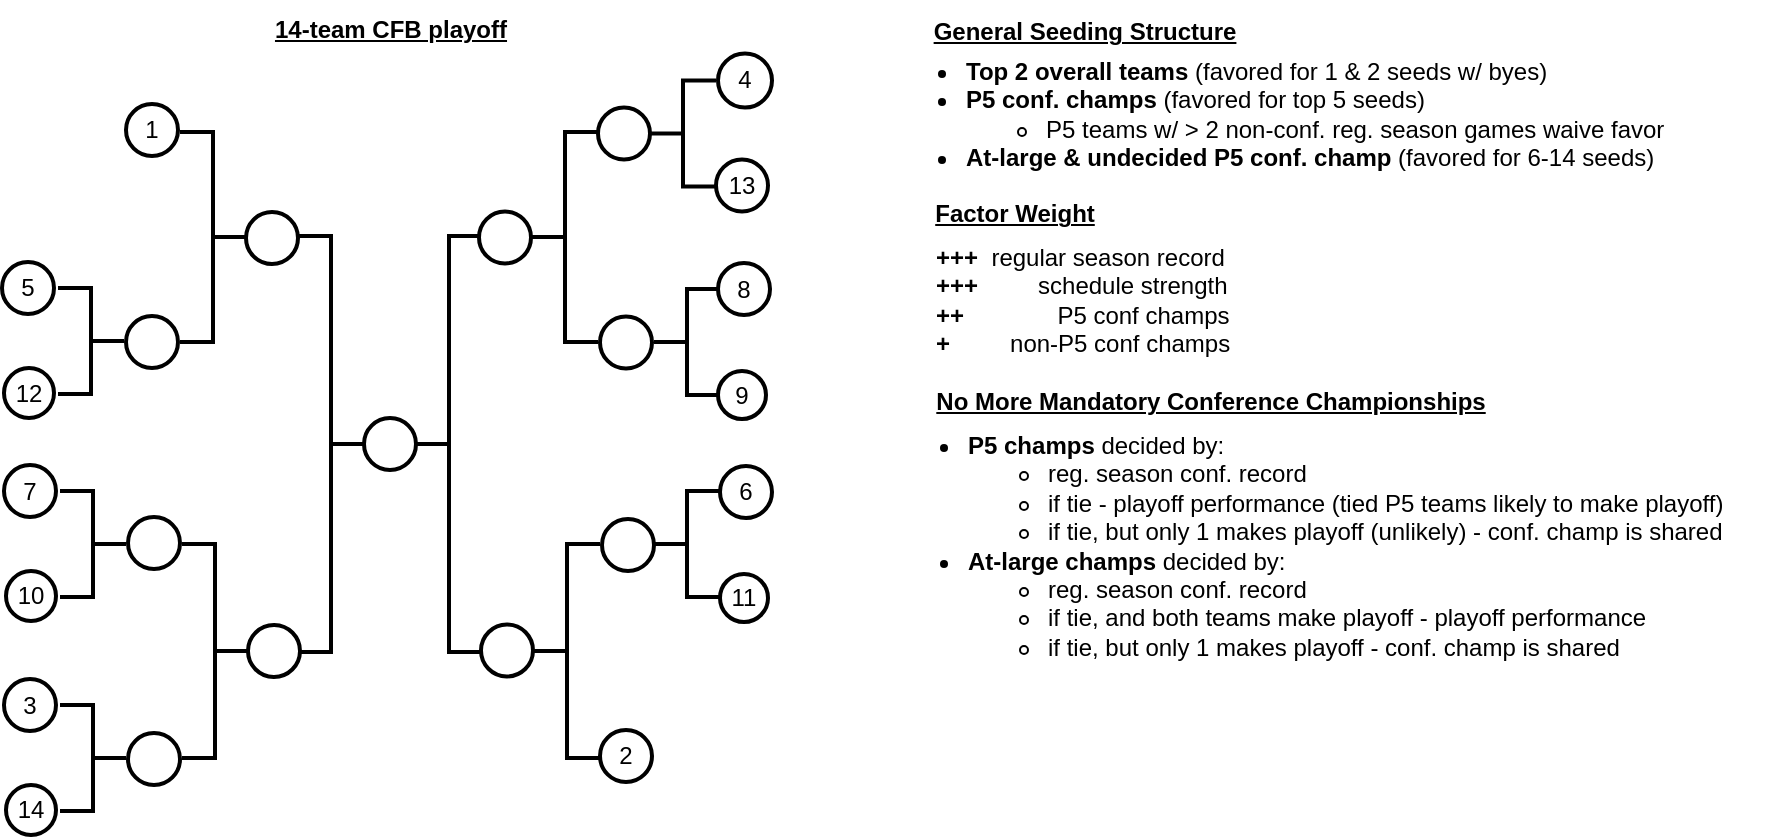 <mxfile version="21.7.2" type="github">
  <diagram name="Page-1" id="Aiz-M6s3_UVvFUl1or-j">
    <mxGraphModel dx="1450" dy="792" grid="1" gridSize="10" guides="1" tooltips="1" connect="1" arrows="1" fold="1" page="1" pageScale="1" pageWidth="1100" pageHeight="850" math="0" shadow="0">
      <root>
        <mxCell id="0" />
        <mxCell id="1" parent="0" />
        <mxCell id="DpxrLQhFTQuetAIFeH8I-77" value="5" style="ellipse;aspect=fixed;strokeWidth=2;whiteSpace=wrap;" vertex="1" parent="1">
          <mxGeometry x="113" y="322" width="26" height="26" as="geometry" />
        </mxCell>
        <mxCell id="DpxrLQhFTQuetAIFeH8I-78" value="12" style="ellipse;aspect=fixed;strokeWidth=2;whiteSpace=wrap;" vertex="1" parent="1">
          <mxGeometry x="114" y="375" width="25" height="25" as="geometry" />
        </mxCell>
        <mxCell id="DpxrLQhFTQuetAIFeH8I-81" value="1" style="ellipse;aspect=fixed;strokeWidth=2;whiteSpace=wrap;" vertex="1" parent="1">
          <mxGeometry x="175" y="243" width="26" height="26" as="geometry" />
        </mxCell>
        <mxCell id="DpxrLQhFTQuetAIFeH8I-83" value="" style="ellipse;aspect=fixed;strokeWidth=2;whiteSpace=wrap;" vertex="1" parent="1">
          <mxGeometry x="175" y="349" width="26" height="26" as="geometry" />
        </mxCell>
        <mxCell id="DpxrLQhFTQuetAIFeH8I-85" value="" style="ellipse;aspect=fixed;strokeWidth=2;whiteSpace=wrap;" vertex="1" parent="1">
          <mxGeometry x="235" y="297" width="26" height="26" as="geometry" />
        </mxCell>
        <mxCell id="DpxrLQhFTQuetAIFeH8I-106" value="6" style="ellipse;aspect=fixed;strokeWidth=2;whiteSpace=wrap;" vertex="1" parent="1">
          <mxGeometry x="472" y="424" width="26" height="26" as="geometry" />
        </mxCell>
        <mxCell id="DpxrLQhFTQuetAIFeH8I-107" value="11" style="ellipse;aspect=fixed;strokeWidth=2;whiteSpace=wrap;" vertex="1" parent="1">
          <mxGeometry x="472" y="478" width="24" height="24" as="geometry" />
        </mxCell>
        <mxCell id="DpxrLQhFTQuetAIFeH8I-108" value="2" style="ellipse;aspect=fixed;strokeWidth=2;whiteSpace=wrap;" vertex="1" parent="1">
          <mxGeometry x="412" y="556" width="26" height="26" as="geometry" />
        </mxCell>
        <mxCell id="DpxrLQhFTQuetAIFeH8I-110" value="4" style="ellipse;aspect=fixed;strokeWidth=2;whiteSpace=wrap;" vertex="1" parent="1">
          <mxGeometry x="471" y="217.75" width="27" height="27" as="geometry" />
        </mxCell>
        <mxCell id="DpxrLQhFTQuetAIFeH8I-111" value="13" style="ellipse;aspect=fixed;strokeWidth=2;whiteSpace=wrap;" vertex="1" parent="1">
          <mxGeometry x="470" y="270.75" width="26" height="26" as="geometry" />
        </mxCell>
        <mxCell id="DpxrLQhFTQuetAIFeH8I-112" value="8" style="ellipse;aspect=fixed;strokeWidth=2;whiteSpace=wrap;" vertex="1" parent="1">
          <mxGeometry x="471" y="322.5" width="26" height="26" as="geometry" />
        </mxCell>
        <mxCell id="DpxrLQhFTQuetAIFeH8I-113" value="9" style="ellipse;aspect=fixed;strokeWidth=2;whiteSpace=wrap;" vertex="1" parent="1">
          <mxGeometry x="471" y="376.5" width="24" height="24" as="geometry" />
        </mxCell>
        <mxCell id="DpxrLQhFTQuetAIFeH8I-128" value="" style="ellipse;aspect=fixed;strokeWidth=2;whiteSpace=wrap;" vertex="1" parent="1">
          <mxGeometry x="294" y="400" width="26" height="26" as="geometry" />
        </mxCell>
        <mxCell id="DpxrLQhFTQuetAIFeH8I-143" value="" style="strokeWidth=2;html=1;shape=mxgraph.flowchart.annotation_2;align=left;labelPosition=right;pointerEvents=1;flipH=1;" vertex="1" parent="1">
          <mxGeometry x="202" y="257" width="33" height="105" as="geometry" />
        </mxCell>
        <mxCell id="DpxrLQhFTQuetAIFeH8I-144" value="" style="strokeWidth=2;html=1;shape=mxgraph.flowchart.annotation_2;align=left;labelPosition=right;pointerEvents=1;flipH=1;" vertex="1" parent="1">
          <mxGeometry x="141" y="335" width="33" height="53" as="geometry" />
        </mxCell>
        <mxCell id="DpxrLQhFTQuetAIFeH8I-146" value="3" style="ellipse;aspect=fixed;strokeWidth=2;whiteSpace=wrap;flipV=1;" vertex="1" parent="1">
          <mxGeometry x="114" y="530.5" width="26" height="26" as="geometry" />
        </mxCell>
        <mxCell id="DpxrLQhFTQuetAIFeH8I-147" value="14" style="ellipse;aspect=fixed;strokeWidth=2;whiteSpace=wrap;flipV=1;" vertex="1" parent="1">
          <mxGeometry x="115" y="583.5" width="25" height="25" as="geometry" />
        </mxCell>
        <mxCell id="DpxrLQhFTQuetAIFeH8I-148" value="" style="ellipse;aspect=fixed;strokeWidth=2;whiteSpace=wrap;flipV=1;" vertex="1" parent="1">
          <mxGeometry x="176" y="449.5" width="26" height="26" as="geometry" />
        </mxCell>
        <mxCell id="DpxrLQhFTQuetAIFeH8I-149" value="" style="ellipse;aspect=fixed;strokeWidth=2;whiteSpace=wrap;flipV=1;" vertex="1" parent="1">
          <mxGeometry x="176" y="557.5" width="26" height="26" as="geometry" />
        </mxCell>
        <mxCell id="DpxrLQhFTQuetAIFeH8I-150" value="" style="ellipse;aspect=fixed;strokeWidth=2;whiteSpace=wrap;flipV=1;rotation=0.5;" vertex="1" parent="1">
          <mxGeometry x="236" y="503.5" width="26" height="26" as="geometry" />
        </mxCell>
        <mxCell id="DpxrLQhFTQuetAIFeH8I-152" value="" style="strokeWidth=2;html=1;shape=mxgraph.flowchart.annotation_2;align=left;labelPosition=right;pointerEvents=1;flipH=1;flipV=1;" vertex="1" parent="1">
          <mxGeometry x="203" y="463" width="33" height="107" as="geometry" />
        </mxCell>
        <mxCell id="DpxrLQhFTQuetAIFeH8I-153" value="" style="strokeWidth=2;html=1;shape=mxgraph.flowchart.annotation_2;align=left;labelPosition=right;pointerEvents=1;flipH=1;flipV=1;" vertex="1" parent="1">
          <mxGeometry x="142" y="543.5" width="33" height="53" as="geometry" />
        </mxCell>
        <mxCell id="DpxrLQhFTQuetAIFeH8I-154" value="7" style="ellipse;aspect=fixed;strokeWidth=2;whiteSpace=wrap;flipV=1;" vertex="1" parent="1">
          <mxGeometry x="114" y="423.5" width="26" height="26" as="geometry" />
        </mxCell>
        <mxCell id="DpxrLQhFTQuetAIFeH8I-155" value="10" style="ellipse;aspect=fixed;strokeWidth=2;whiteSpace=wrap;flipV=1;" vertex="1" parent="1">
          <mxGeometry x="115" y="476.5" width="25" height="25" as="geometry" />
        </mxCell>
        <mxCell id="DpxrLQhFTQuetAIFeH8I-157" value="" style="strokeWidth=2;html=1;shape=mxgraph.flowchart.annotation_2;align=left;labelPosition=right;pointerEvents=1;flipH=1;flipV=1;" vertex="1" parent="1">
          <mxGeometry x="142" y="436.5" width="33" height="53" as="geometry" />
        </mxCell>
        <mxCell id="DpxrLQhFTQuetAIFeH8I-158" value="" style="strokeWidth=2;html=1;shape=mxgraph.flowchart.annotation_2;align=left;labelPosition=right;pointerEvents=1;flipH=1;" vertex="1" parent="1">
          <mxGeometry x="261" y="309" width="33" height="208" as="geometry" />
        </mxCell>
        <mxCell id="DpxrLQhFTQuetAIFeH8I-178" value="" style="strokeWidth=2;html=1;shape=mxgraph.flowchart.annotation_2;align=left;labelPosition=right;pointerEvents=1;flipH=0;" vertex="1" parent="1">
          <mxGeometry x="378" y="257" width="33" height="105" as="geometry" />
        </mxCell>
        <mxCell id="DpxrLQhFTQuetAIFeH8I-179" value="" style="strokeWidth=2;html=1;shape=mxgraph.flowchart.annotation_2;align=left;labelPosition=right;pointerEvents=1;flipH=0;" vertex="1" parent="1">
          <mxGeometry x="437" y="231.25" width="33" height="53" as="geometry" />
        </mxCell>
        <mxCell id="DpxrLQhFTQuetAIFeH8I-180" value="" style="strokeWidth=2;html=1;shape=mxgraph.flowchart.annotation_2;align=left;labelPosition=right;pointerEvents=1;flipH=0;flipV=1;" vertex="1" parent="1">
          <mxGeometry x="379" y="463" width="33" height="107" as="geometry" />
        </mxCell>
        <mxCell id="DpxrLQhFTQuetAIFeH8I-181" value="" style="strokeWidth=2;html=1;shape=mxgraph.flowchart.annotation_2;align=left;labelPosition=right;pointerEvents=1;flipH=0;flipV=1;" vertex="1" parent="1">
          <mxGeometry x="439" y="436.5" width="33" height="53" as="geometry" />
        </mxCell>
        <mxCell id="DpxrLQhFTQuetAIFeH8I-182" value="" style="strokeWidth=2;html=1;shape=mxgraph.flowchart.annotation_2;align=left;labelPosition=right;pointerEvents=1;flipH=0;flipV=1;" vertex="1" parent="1">
          <mxGeometry x="439" y="335.5" width="33" height="53" as="geometry" />
        </mxCell>
        <mxCell id="DpxrLQhFTQuetAIFeH8I-183" value="" style="strokeWidth=2;html=1;shape=mxgraph.flowchart.annotation_2;align=left;labelPosition=right;pointerEvents=1;flipH=0;" vertex="1" parent="1">
          <mxGeometry x="320" y="309" width="33" height="208" as="geometry" />
        </mxCell>
        <mxCell id="DpxrLQhFTQuetAIFeH8I-184" value="" style="ellipse;aspect=fixed;strokeWidth=2;whiteSpace=wrap;" vertex="1" parent="1">
          <mxGeometry x="351.5" y="296.75" width="26" height="26" as="geometry" />
        </mxCell>
        <mxCell id="DpxrLQhFTQuetAIFeH8I-185" value="" style="ellipse;aspect=fixed;strokeWidth=2;whiteSpace=wrap;flipV=1;rotation=0.5;" vertex="1" parent="1">
          <mxGeometry x="352.5" y="503.25" width="26" height="26" as="geometry" />
        </mxCell>
        <mxCell id="DpxrLQhFTQuetAIFeH8I-186" value="" style="ellipse;aspect=fixed;strokeWidth=2;whiteSpace=wrap;" vertex="1" parent="1">
          <mxGeometry x="411" y="244.75" width="26" height="26" as="geometry" />
        </mxCell>
        <mxCell id="DpxrLQhFTQuetAIFeH8I-187" value="" style="ellipse;aspect=fixed;strokeWidth=2;whiteSpace=wrap;flipV=1;" vertex="1" parent="1">
          <mxGeometry x="412" y="349.25" width="26" height="26" as="geometry" />
        </mxCell>
        <mxCell id="DpxrLQhFTQuetAIFeH8I-188" value="" style="ellipse;aspect=fixed;strokeWidth=2;whiteSpace=wrap;flipV=1;" vertex="1" parent="1">
          <mxGeometry x="413" y="450.5" width="26" height="26" as="geometry" />
        </mxCell>
        <mxCell id="DpxrLQhFTQuetAIFeH8I-189" value="14-team CFB playoff" style="text;html=1;align=center;verticalAlign=middle;resizable=0;points=[];autosize=1;strokeColor=none;fillColor=none;fontStyle=5" vertex="1" parent="1">
          <mxGeometry x="237" y="191" width="140" height="30" as="geometry" />
        </mxCell>
        <mxCell id="DpxrLQhFTQuetAIFeH8I-190" value="General Seeding Structure" style="text;html=1;align=center;verticalAlign=middle;resizable=0;points=[];autosize=1;strokeColor=none;fillColor=none;fontStyle=5" vertex="1" parent="1">
          <mxGeometry x="569" y="191.75" width="170" height="30" as="geometry" />
        </mxCell>
        <mxCell id="DpxrLQhFTQuetAIFeH8I-191" value="&lt;div style=&quot;&quot;&gt;&lt;span style=&quot;background-color: initial;&quot;&gt;+++&lt;/span&gt;&lt;span style=&quot;background-color: initial; font-weight: normal;&quot;&gt;&amp;nbsp; regular season record&lt;/span&gt;&lt;/div&gt;&lt;span style=&quot;background-color: initial;&quot;&gt;&lt;div style=&quot;&quot;&gt;&lt;span style=&quot;background-color: initial;&quot;&gt;+++&lt;/span&gt;&lt;span style=&quot;background-color: initial; font-weight: normal;&quot;&gt;&amp;nbsp; &amp;nbsp; &amp;nbsp; &amp;nbsp; &amp;nbsp;schedule strength&lt;/span&gt;&lt;/div&gt;&lt;/span&gt;&lt;span style=&quot;background-color: initial;&quot;&gt;&lt;div style=&quot;&quot;&gt;&lt;span style=&quot;background-color: initial;&quot;&gt;++&lt;/span&gt;&lt;span style=&quot;background-color: initial;&quot;&gt;&lt;span style=&quot;font-weight: normal;&quot;&gt;&amp;nbsp; &amp;nbsp; &amp;nbsp; &amp;nbsp; &amp;nbsp; &amp;nbsp; &amp;nbsp; P5 conf champs&lt;/span&gt;&lt;/span&gt;&lt;/div&gt;&lt;/span&gt;&lt;span style=&quot;background-color: initial;&quot;&gt;&lt;div style=&quot;&quot;&gt;&lt;span style=&quot;background-color: initial;&quot;&gt;+&lt;/span&gt;&lt;span style=&quot;background-color: initial; font-weight: normal;&quot;&gt;&amp;nbsp; &amp;nbsp; &amp;nbsp; &amp;nbsp; &amp;nbsp;non-P5 conf champs&lt;/span&gt;&lt;/div&gt;&lt;/span&gt;&lt;ul&gt;&lt;ul&gt;&lt;/ul&gt;&lt;/ul&gt;&lt;blockquote style=&quot;margin: 0 0 0 40px; border: none; padding: 0px;&quot;&gt;&lt;blockquote style=&quot;margin: 0 0 0 40px; border: none; padding: 0px;&quot;&gt;&lt;blockquote style=&quot;margin: 0 0 0 40px; border: none; padding: 0px;&quot;&gt;&lt;/blockquote&gt;&lt;/blockquote&gt;&lt;/blockquote&gt;&lt;blockquote style=&quot;margin: 0 0 0 40px; border: none; padding: 0px;&quot;&gt;&lt;blockquote style=&quot;margin: 0 0 0 40px; border: none; padding: 0px;&quot;&gt;&lt;/blockquote&gt;&lt;/blockquote&gt;&lt;blockquote style=&quot;margin: 0 0 0 40px; border: none; padding: 0px;&quot;&gt;&lt;/blockquote&gt;" style="text;html=1;align=left;verticalAlign=middle;resizable=1;points=[];autosize=1;strokeColor=none;fillColor=none;fontStyle=1;spacing=0;spacingRight=0;spacingLeft=0;movable=1;rotatable=1;deletable=1;editable=1;locked=0;connectable=1;" vertex="1" parent="1">
          <mxGeometry x="580" y="312" width="160" height="70" as="geometry" />
        </mxCell>
        <mxCell id="DpxrLQhFTQuetAIFeH8I-195" value="&lt;ul style=&quot;border-color: var(--border-color);&quot;&gt;&lt;li style=&quot;border-color: var(--border-color);&quot;&gt;Top 2 overall teams&amp;nbsp;&lt;span style=&quot;font-weight: normal;&quot;&gt;(favored for 1 &amp;amp; 2 seeds w/ byes)&lt;/span&gt;&lt;/li&gt;&lt;li&gt;P5 conf. champs&lt;span style=&quot;font-weight: normal;&quot;&gt;&amp;nbsp;(favored for top 5 seeds)&lt;/span&gt;&lt;/li&gt;&lt;ul&gt;&lt;li&gt;&lt;span style=&quot;font-weight: normal;&quot;&gt;P5 teams w/ &amp;gt; 2 non-conf. reg. season games waive favor&lt;/span&gt;&lt;/li&gt;&lt;/ul&gt;&lt;li style=&quot;border-color: var(--border-color);&quot;&gt;At-large &amp;amp; undecided P5 conf. champ&amp;nbsp;&lt;span style=&quot;font-weight: normal;&quot;&gt;(favored for 6-14 seeds)&lt;/span&gt;&lt;/li&gt;&lt;/ul&gt;&lt;blockquote style=&quot;margin: 0 0 0 40px; border: none; padding: 0px;&quot;&gt;&lt;blockquote style=&quot;margin: 0 0 0 40px; border: none; padding: 0px;&quot;&gt;&lt;blockquote style=&quot;margin: 0 0 0 40px; border: none; padding: 0px;&quot;&gt;&lt;/blockquote&gt;&lt;/blockquote&gt;&lt;/blockquote&gt;&lt;blockquote style=&quot;margin: 0 0 0 40px; border: none; padding: 0px;&quot;&gt;&lt;blockquote style=&quot;margin: 0 0 0 40px; border: none; padding: 0px;&quot;&gt;&lt;/blockquote&gt;&lt;/blockquote&gt;&lt;blockquote style=&quot;margin: 0 0 0 40px; border: none; padding: 0px;&quot;&gt;&lt;/blockquote&gt;" style="text;html=1;align=left;verticalAlign=middle;resizable=1;points=[];autosize=1;strokeColor=none;fillColor=none;fontStyle=1;spacing=0;spacingRight=0;spacingLeft=0;movable=1;rotatable=1;deletable=1;editable=1;locked=0;connectable=1;" vertex="1" parent="1">
          <mxGeometry x="555" y="213" width="400" height="70" as="geometry" />
        </mxCell>
        <mxCell id="DpxrLQhFTQuetAIFeH8I-197" value="No More Mandatory Conference Championships" style="text;html=1;align=center;verticalAlign=middle;resizable=0;points=[];autosize=1;strokeColor=none;fillColor=none;fontStyle=5;spacing=0;" vertex="1" parent="1">
          <mxGeometry x="572" y="381.5" width="290" height="20" as="geometry" />
        </mxCell>
        <mxCell id="DpxrLQhFTQuetAIFeH8I-198" value="&lt;ul&gt;&lt;li&gt;&lt;b style=&quot;background-color: initial;&quot;&gt;P5 champs&lt;/b&gt;&lt;span style=&quot;background-color: initial;&quot;&gt; decided by:&lt;/span&gt;&lt;/li&gt;&lt;ul&gt;&lt;li&gt;&lt;span style=&quot;background-color: initial;&quot;&gt;reg. season conf. record&lt;/span&gt;&lt;/li&gt;&lt;li&gt;&lt;span style=&quot;background-color: initial;&quot;&gt;if tie - playoff performance (tied P5 teams likely to make playoff)&lt;/span&gt;&lt;/li&gt;&lt;li&gt;&lt;span style=&quot;background-color: initial;&quot;&gt;if tie, but only 1 makes playoff (unlikely) - conf. champ is shared&lt;/span&gt;&lt;/li&gt;&lt;/ul&gt;&lt;li&gt;&lt;b style=&quot;background-color: initial;&quot;&gt;At-large champs&lt;/b&gt;&lt;span style=&quot;background-color: initial;&quot;&gt; decided by:&lt;/span&gt;&lt;/li&gt;&lt;ul&gt;&lt;li&gt;&lt;span style=&quot;background-color: initial;&quot;&gt;reg. season conf. record&lt;/span&gt;&lt;/li&gt;&lt;li&gt;&lt;span style=&quot;background-color: initial;&quot;&gt;if tie, and both teams make playoff - playoff performance&lt;/span&gt;&lt;/li&gt;&lt;li&gt;&lt;span style=&quot;background-color: initial;&quot;&gt;if tie, but only 1 makes playoff - conf. champ is shared&lt;/span&gt;&lt;/li&gt;&lt;/ul&gt;&lt;/ul&gt;" style="text;whiteSpace=wrap;html=1;verticalAlign=middle;" vertex="1" parent="1">
          <mxGeometry x="554" y="400" width="444" height="128.5" as="geometry" />
        </mxCell>
        <mxCell id="DpxrLQhFTQuetAIFeH8I-199" value="Factor Weight" style="text;html=1;align=center;verticalAlign=middle;resizable=0;points=[];autosize=1;strokeColor=none;fillColor=none;fontStyle=5" vertex="1" parent="1">
          <mxGeometry x="569" y="283" width="100" height="30" as="geometry" />
        </mxCell>
      </root>
    </mxGraphModel>
  </diagram>
</mxfile>
